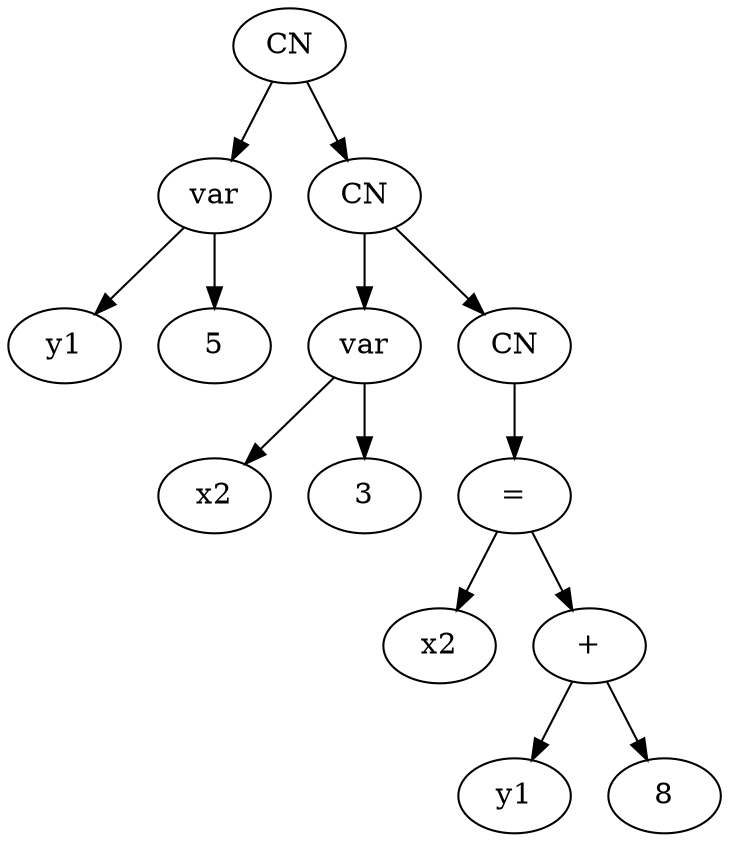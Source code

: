 digraph {
	node0000021fc7b86390[label="CN"]
	node0000021fc7b818d0[label="var"]
	node0000021fc7b86390 -> node0000021fc7b818d0
	node0000021fc7b818d0[label="var"]
	node0000021fc7b81850[label="y1"]
	node0000021fc7b818d0 -> node0000021fc7b81850
	node0000021fc7b818d0[label="var"]
	node0000021fc7b818a0[label="5"]
	node0000021fc7b818d0 -> node0000021fc7b818a0
	node0000021fc7b86390[label="CN"]
	node0000021fc7b86330[label="CN"]
	node0000021fc7b86390 -> node0000021fc7b86330
	node0000021fc7b86330[label="CN"]
	node0000021fc7b81980[label="var"]
	node0000021fc7b86330 -> node0000021fc7b81980
	node0000021fc7b81980[label="var"]
	node0000021fc7b81900[label="x2"]
	node0000021fc7b81980 -> node0000021fc7b81900
	node0000021fc7b81980[label="var"]
	node0000021fc7b81950[label="3"]
	node0000021fc7b81980 -> node0000021fc7b81950
	node0000021fc7b86330[label="CN"]
	node0000021fc7b86360[label="CN"]
	node0000021fc7b86330 -> node0000021fc7b86360
	node0000021fc7b86360[label="CN"]
	node0000021fc7b86150[label="="]
	node0000021fc7b86360 -> node0000021fc7b86150
	node0000021fc7b86150[label="="]
	node0000021fc7b819b0[label="x2"]
	node0000021fc7b86150 -> node0000021fc7b819b0
	node0000021fc7b86150[label="="]
	node0000021fc7b81a80[label="+"]
	node0000021fc7b86150 -> node0000021fc7b81a80
	node0000021fc7b81a80[label="+"]
	node0000021fc7b81a00[label="y1"]
	node0000021fc7b81a80 -> node0000021fc7b81a00
	node0000021fc7b81a80[label="+"]
	node0000021fc7b81a50[label="8"]
	node0000021fc7b81a80 -> node0000021fc7b81a50
}
